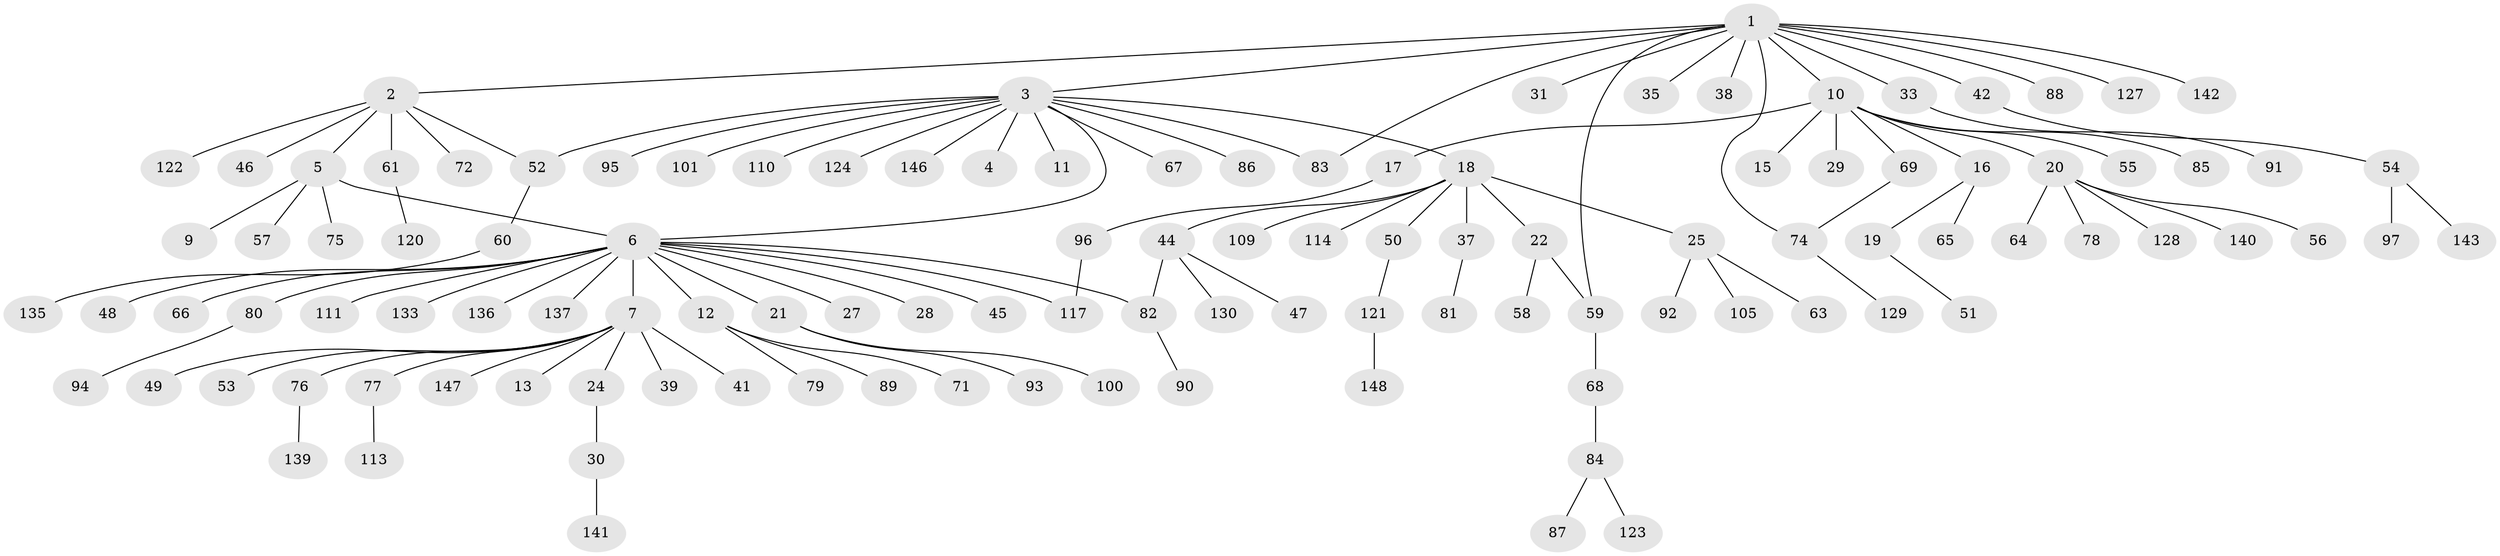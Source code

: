 // Generated by graph-tools (version 1.1) at 2025/23/03/03/25 07:23:54]
// undirected, 115 vertices, 121 edges
graph export_dot {
graph [start="1"]
  node [color=gray90,style=filled];
  1 [super="+14"];
  2 [super="+8"];
  3 [super="+43"];
  4;
  5 [super="+26"];
  6 [super="+40"];
  7 [super="+106"];
  9;
  10 [super="+36"];
  11;
  12 [super="+32"];
  13;
  15;
  16 [super="+149"];
  17 [super="+73"];
  18 [super="+23"];
  19;
  20 [super="+103"];
  21 [super="+62"];
  22;
  24 [super="+34"];
  25 [super="+132"];
  27;
  28;
  29;
  30 [super="+108"];
  31;
  33;
  35;
  37;
  38;
  39;
  41;
  42;
  44 [super="+115"];
  45;
  46;
  47 [super="+144"];
  48;
  49;
  50;
  51;
  52;
  53;
  54 [super="+70"];
  55;
  56;
  57;
  58 [super="+99"];
  59 [super="+116"];
  60 [super="+104"];
  61;
  63 [super="+131"];
  64;
  65;
  66 [super="+112"];
  67;
  68;
  69;
  71;
  72;
  74;
  75;
  76 [super="+98"];
  77 [super="+125"];
  78;
  79;
  80 [super="+145"];
  81;
  82 [super="+107"];
  83 [super="+126"];
  84;
  85;
  86;
  87 [super="+102"];
  88;
  89;
  90;
  91;
  92;
  93;
  94;
  95 [super="+119"];
  96;
  97;
  100;
  101;
  105;
  109;
  110;
  111;
  113;
  114 [super="+118"];
  117 [super="+138"];
  120;
  121 [super="+134"];
  122;
  123;
  124;
  127;
  128;
  129;
  130;
  133;
  135;
  136;
  137;
  139;
  140;
  141;
  142;
  143;
  146;
  147;
  148;
  1 -- 2;
  1 -- 3;
  1 -- 10;
  1 -- 31;
  1 -- 33;
  1 -- 35;
  1 -- 38;
  1 -- 42;
  1 -- 59;
  1 -- 74;
  1 -- 83;
  1 -- 88;
  1 -- 127;
  1 -- 142;
  2 -- 5;
  2 -- 52;
  2 -- 61;
  2 -- 72;
  2 -- 122;
  2 -- 46;
  3 -- 4;
  3 -- 6;
  3 -- 11;
  3 -- 18;
  3 -- 52;
  3 -- 67;
  3 -- 83;
  3 -- 86;
  3 -- 95;
  3 -- 101;
  3 -- 110;
  3 -- 146;
  3 -- 124;
  5 -- 6;
  5 -- 9;
  5 -- 57;
  5 -- 75;
  6 -- 7;
  6 -- 12;
  6 -- 21;
  6 -- 27;
  6 -- 28;
  6 -- 45;
  6 -- 48;
  6 -- 66;
  6 -- 80;
  6 -- 82;
  6 -- 111;
  6 -- 133;
  6 -- 136;
  6 -- 137;
  6 -- 117;
  7 -- 13;
  7 -- 24;
  7 -- 39;
  7 -- 41;
  7 -- 49;
  7 -- 53;
  7 -- 76;
  7 -- 77;
  7 -- 147;
  10 -- 15;
  10 -- 16;
  10 -- 17;
  10 -- 20;
  10 -- 29;
  10 -- 55;
  10 -- 69;
  10 -- 85;
  12 -- 79;
  12 -- 89;
  12 -- 71;
  16 -- 19;
  16 -- 65;
  17 -- 96;
  18 -- 22;
  18 -- 25;
  18 -- 37;
  18 -- 44;
  18 -- 50;
  18 -- 109;
  18 -- 114;
  19 -- 51;
  20 -- 56;
  20 -- 64;
  20 -- 78;
  20 -- 140;
  20 -- 128;
  21 -- 93;
  21 -- 100;
  22 -- 58;
  22 -- 59;
  24 -- 30;
  25 -- 63;
  25 -- 92;
  25 -- 105;
  30 -- 141;
  33 -- 91;
  37 -- 81;
  42 -- 54;
  44 -- 47;
  44 -- 130;
  44 -- 82;
  50 -- 121;
  52 -- 60;
  54 -- 97;
  54 -- 143;
  59 -- 68;
  60 -- 135;
  61 -- 120;
  68 -- 84;
  69 -- 74;
  74 -- 129;
  76 -- 139;
  77 -- 113;
  80 -- 94;
  82 -- 90;
  84 -- 87;
  84 -- 123;
  96 -- 117;
  121 -- 148;
}

